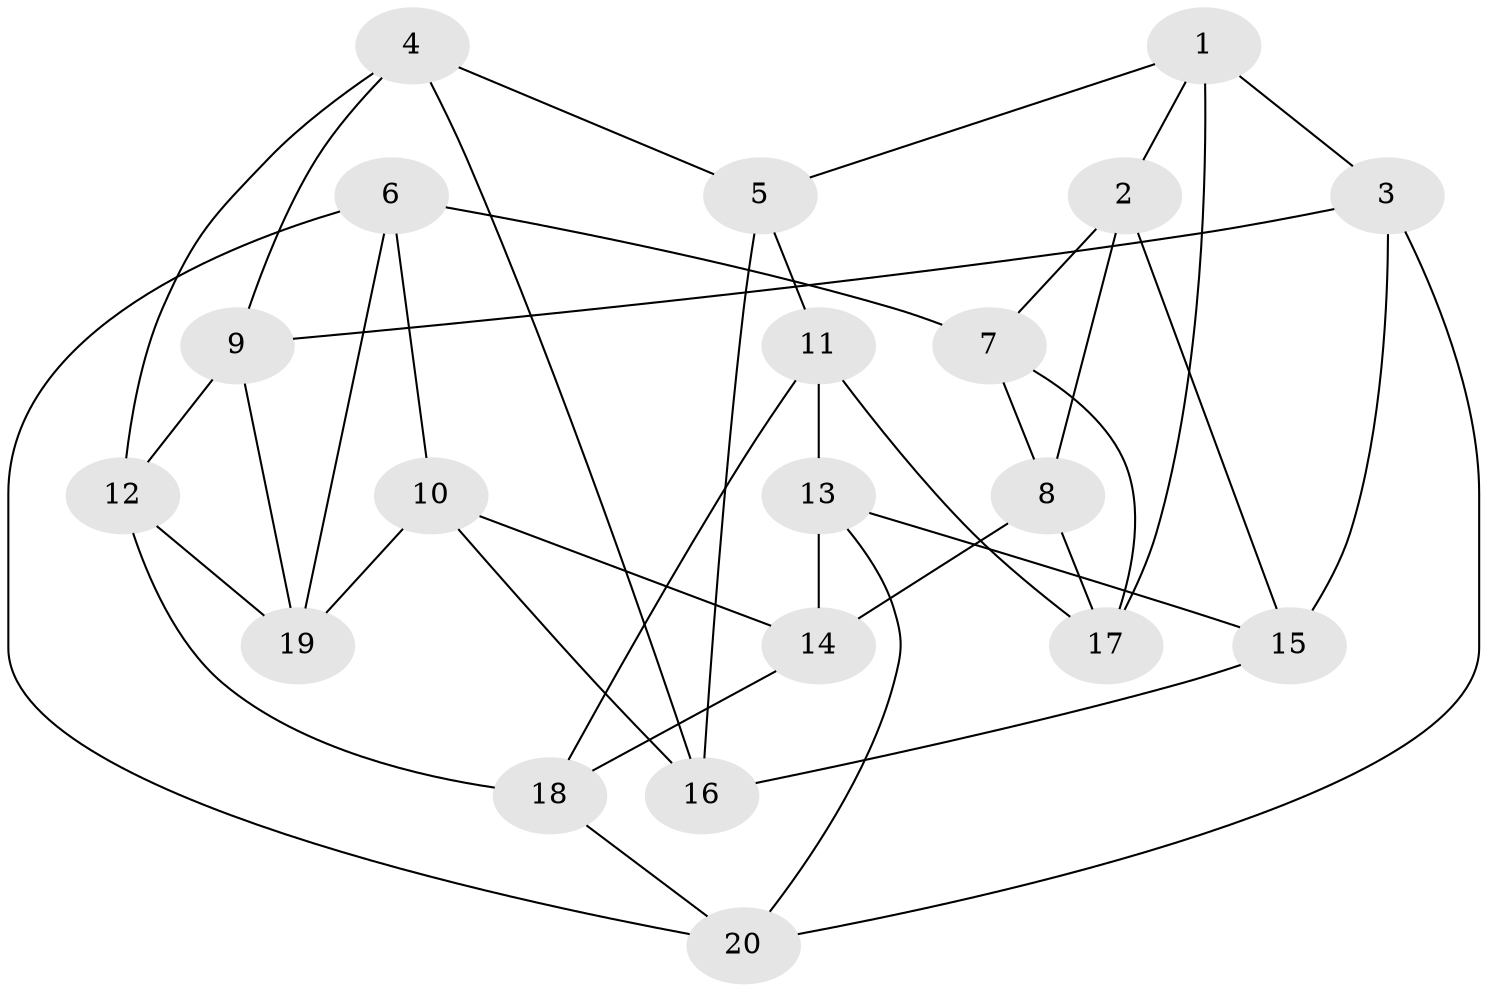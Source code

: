 // Generated by graph-tools (version 1.1) at 2025/46/02/15/25 05:46:28]
// undirected, 20 vertices, 40 edges
graph export_dot {
graph [start="1"]
  node [color=gray90,style=filled];
  1;
  2;
  3;
  4;
  5;
  6;
  7;
  8;
  9;
  10;
  11;
  12;
  13;
  14;
  15;
  16;
  17;
  18;
  19;
  20;
  1 -- 17;
  1 -- 2;
  1 -- 5;
  1 -- 3;
  2 -- 15;
  2 -- 8;
  2 -- 7;
  3 -- 9;
  3 -- 20;
  3 -- 15;
  4 -- 12;
  4 -- 9;
  4 -- 16;
  4 -- 5;
  5 -- 11;
  5 -- 16;
  6 -- 7;
  6 -- 10;
  6 -- 19;
  6 -- 20;
  7 -- 17;
  7 -- 8;
  8 -- 17;
  8 -- 14;
  9 -- 19;
  9 -- 12;
  10 -- 16;
  10 -- 19;
  10 -- 14;
  11 -- 17;
  11 -- 13;
  11 -- 18;
  12 -- 18;
  12 -- 19;
  13 -- 15;
  13 -- 14;
  13 -- 20;
  14 -- 18;
  15 -- 16;
  18 -- 20;
}
